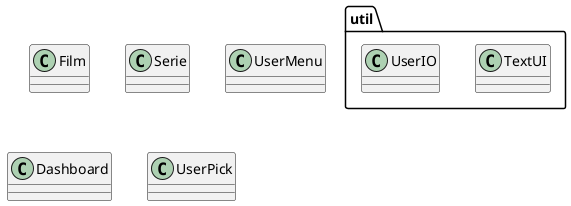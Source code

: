 @startuml
'https://plantuml.com/class-diagram

class Film
class Serie
class UserMenu
class Dashboard
class UserPick


package "util"{
class TextUI
class UserIO
}




@enduml